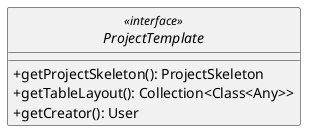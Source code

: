 @startuml

skinparam monochrome true
skinparam shadowing false
skinparam genericDisplay old
skinparam classAttributeIconSize 0
hide circle

interface ProjectTemplate <<interface>> {
        +getProjectSkeleton(): ProjectSkeleton
        +getTableLayout(): Collection<Class<Any>>
        +getCreator(): User
    }

@enduml
